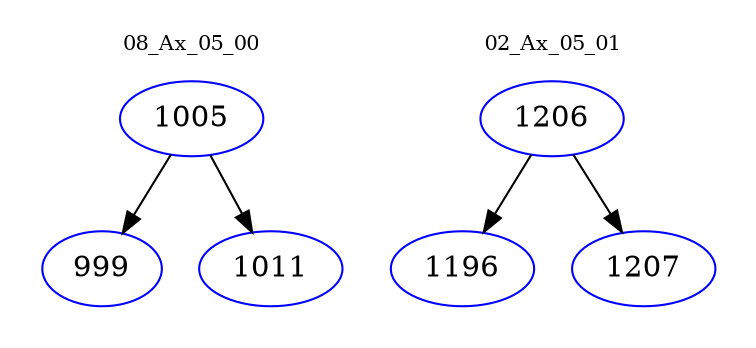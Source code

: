 digraph{
subgraph cluster_0 {
color = white
label = "08_Ax_05_00";
fontsize=10;
T0_1005 [label="1005", color="blue"]
T0_1005 -> T0_999 [color="black"]
T0_999 [label="999", color="blue"]
T0_1005 -> T0_1011 [color="black"]
T0_1011 [label="1011", color="blue"]
}
subgraph cluster_1 {
color = white
label = "02_Ax_05_01";
fontsize=10;
T1_1206 [label="1206", color="blue"]
T1_1206 -> T1_1196 [color="black"]
T1_1196 [label="1196", color="blue"]
T1_1206 -> T1_1207 [color="black"]
T1_1207 [label="1207", color="blue"]
}
}
